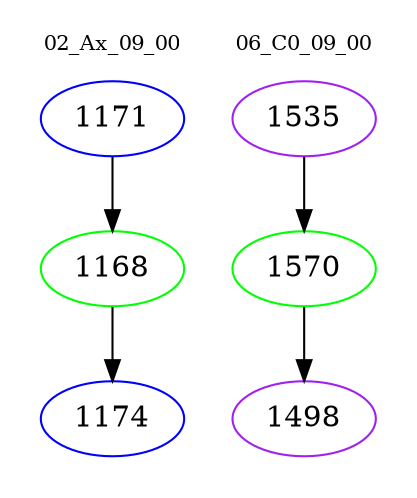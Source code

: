 digraph{
subgraph cluster_0 {
color = white
label = "02_Ax_09_00";
fontsize=10;
T0_1171 [label="1171", color="blue"]
T0_1171 -> T0_1168 [color="black"]
T0_1168 [label="1168", color="green"]
T0_1168 -> T0_1174 [color="black"]
T0_1174 [label="1174", color="blue"]
}
subgraph cluster_1 {
color = white
label = "06_C0_09_00";
fontsize=10;
T1_1535 [label="1535", color="purple"]
T1_1535 -> T1_1570 [color="black"]
T1_1570 [label="1570", color="green"]
T1_1570 -> T1_1498 [color="black"]
T1_1498 [label="1498", color="purple"]
}
}
